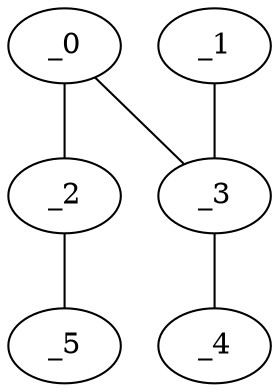 graph KP1_0100 {
	_0	 [x="0.214831",
		y="2.91543"];
	_2	 [x="0.73",
		y="0.64"];
	_0 -- _2;
	_3	 [x="0.47186",
		y="2.46673"];
	_0 -- _3;
	_1	 [x="2.04626",
		y="3.08666"];
	_1 -- _3;
	_5	 [x="1.94458",
		y="1.32493"];
	_2 -- _5;
	_4	 [x="2.08481",
		y="0.392552"];
	_3 -- _4;
}
